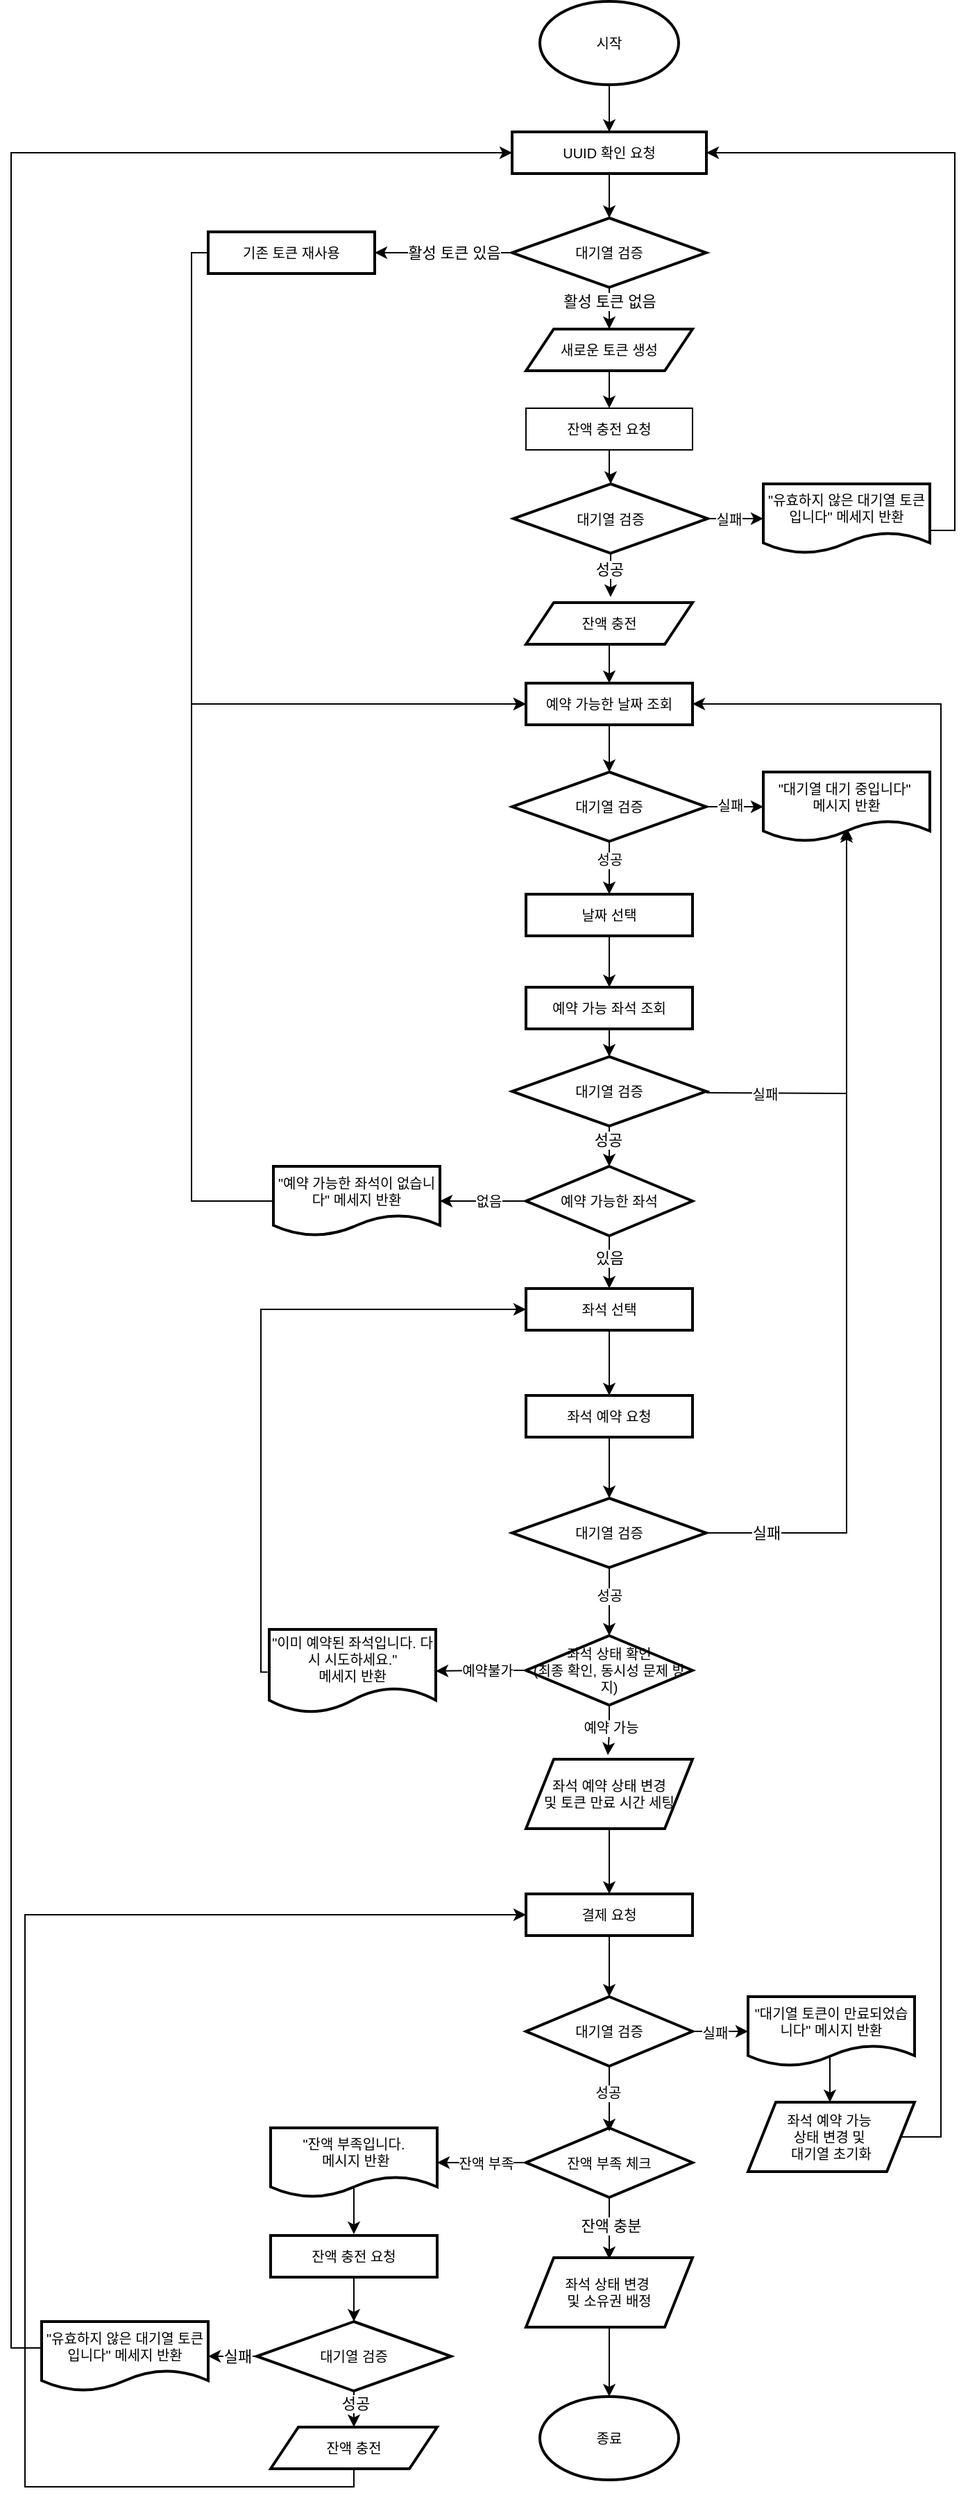 <mxfile version="26.0.2">
  <diagram name="페이지-1" id="uBPCGDuYk_s6mLH2ENLZ">
    <mxGraphModel dx="607" dy="1941" grid="1" gridSize="10" guides="1" tooltips="1" connect="1" arrows="1" fold="1" page="1" pageScale="1" pageWidth="827" pageHeight="1169" math="0" shadow="0">
      <root>
        <mxCell id="0" />
        <mxCell id="1" parent="0" />
        <mxCell id="AryLR2DG_X1RNZSTqgTp-127" value="" style="edgeStyle=orthogonalEdgeStyle;rounded=0;orthogonalLoop=1;jettySize=auto;html=1;" parent="1" edge="1">
          <mxGeometry relative="1" as="geometry">
            <mxPoint x="1880" y="1055" as="sourcePoint" />
          </mxGeometry>
        </mxCell>
        <mxCell id="AryLR2DG_X1RNZSTqgTp-366" style="edgeStyle=orthogonalEdgeStyle;rounded=0;orthogonalLoop=1;jettySize=auto;html=1;entryX=0.5;entryY=0;entryDx=0;entryDy=0;fontSize=10;" parent="1" source="AryLR2DG_X1RNZSTqgTp-323" target="AryLR2DG_X1RNZSTqgTp-324" edge="1">
          <mxGeometry relative="1" as="geometry" />
        </mxCell>
        <mxCell id="AryLR2DG_X1RNZSTqgTp-323" value="시작" style="strokeWidth=2;html=1;shape=mxgraph.flowchart.start_1;whiteSpace=wrap;fontSize=10;" parent="1" vertex="1">
          <mxGeometry x="1261" y="-1130" width="100" height="60" as="geometry" />
        </mxCell>
        <mxCell id="AryLR2DG_X1RNZSTqgTp-368" style="edgeStyle=orthogonalEdgeStyle;rounded=0;orthogonalLoop=1;jettySize=auto;html=1;exitX=0.5;exitY=1;exitDx=0;exitDy=0;entryX=0.5;entryY=0;entryDx=0;entryDy=0;fontSize=10;" parent="1" source="AryLR2DG_X1RNZSTqgTp-324" target="AryLR2DG_X1RNZSTqgTp-325" edge="1">
          <mxGeometry relative="1" as="geometry" />
        </mxCell>
        <mxCell id="AryLR2DG_X1RNZSTqgTp-324" value="UUID 확인 요청" style="whiteSpace=wrap;html=1;strokeWidth=2;fontSize=10;" parent="1" vertex="1">
          <mxGeometry x="1241" y="-1036" width="140" height="30" as="geometry" />
        </mxCell>
        <mxCell id="AryLR2DG_X1RNZSTqgTp-370" style="edgeStyle=orthogonalEdgeStyle;rounded=0;orthogonalLoop=1;jettySize=auto;html=1;entryX=0.5;entryY=0;entryDx=0;entryDy=0;fontSize=10;" parent="1" source="AryLR2DG_X1RNZSTqgTp-325" target="AryLR2DG_X1RNZSTqgTp-326" edge="1">
          <mxGeometry relative="1" as="geometry">
            <mxPoint x="1311" y="-900.0" as="targetPoint" />
          </mxGeometry>
        </mxCell>
        <mxCell id="AryLR2DG_X1RNZSTqgTp-450" value="활성 토큰 없음" style="edgeLabel;html=1;align=center;verticalAlign=middle;resizable=0;points=[];" parent="AryLR2DG_X1RNZSTqgTp-370" vertex="1" connectable="0">
          <mxGeometry x="-0.674" relative="1" as="geometry">
            <mxPoint y="2" as="offset" />
          </mxGeometry>
        </mxCell>
        <mxCell id="AryLR2DG_X1RNZSTqgTp-371" value="" style="edgeStyle=orthogonalEdgeStyle;rounded=0;orthogonalLoop=1;jettySize=auto;html=1;fontSize=10;" parent="1" source="AryLR2DG_X1RNZSTqgTp-325" target="AryLR2DG_X1RNZSTqgTp-354" edge="1">
          <mxGeometry relative="1" as="geometry" />
        </mxCell>
        <mxCell id="AryLR2DG_X1RNZSTqgTp-449" value="활성 토큰 있음" style="edgeLabel;html=1;align=center;verticalAlign=middle;resizable=0;points=[];" parent="AryLR2DG_X1RNZSTqgTp-371" vertex="1" connectable="0">
          <mxGeometry x="-0.154" relative="1" as="geometry">
            <mxPoint as="offset" />
          </mxGeometry>
        </mxCell>
        <mxCell id="AryLR2DG_X1RNZSTqgTp-325" value="대기열 검증" style="rhombus;whiteSpace=wrap;html=1;strokeWidth=2;fontSize=10;" parent="1" vertex="1">
          <mxGeometry x="1241" y="-974" width="140" height="50" as="geometry" />
        </mxCell>
        <mxCell id="AryLR2DG_X1RNZSTqgTp-458" value="" style="edgeStyle=orthogonalEdgeStyle;rounded=0;orthogonalLoop=1;jettySize=auto;html=1;" parent="1" source="AryLR2DG_X1RNZSTqgTp-326" target="AryLR2DG_X1RNZSTqgTp-456" edge="1">
          <mxGeometry relative="1" as="geometry" />
        </mxCell>
        <mxCell id="AryLR2DG_X1RNZSTqgTp-326" value="새로운 토큰 생성" style="shape=parallelogram;perimeter=parallelogramPerimeter;whiteSpace=wrap;html=1;fixedSize=1;strokeWidth=2;fontSize=10;" parent="1" vertex="1">
          <mxGeometry x="1251" y="-894" width="120" height="30" as="geometry" />
        </mxCell>
        <mxCell id="AryLR2DG_X1RNZSTqgTp-462" value="" style="edgeStyle=orthogonalEdgeStyle;rounded=0;orthogonalLoop=1;jettySize=auto;html=1;entryX=0.5;entryY=0;entryDx=0;entryDy=0;" parent="1" source="AryLR2DG_X1RNZSTqgTp-327" target="AryLR2DG_X1RNZSTqgTp-332" edge="1">
          <mxGeometry relative="1" as="geometry" />
        </mxCell>
        <mxCell id="AryLR2DG_X1RNZSTqgTp-327" value="잔액 충전" style="shape=parallelogram;perimeter=parallelogramPerimeter;whiteSpace=wrap;html=1;fixedSize=1;strokeWidth=2;fontSize=10;" parent="1" vertex="1">
          <mxGeometry x="1251" y="-697" width="120" height="30" as="geometry" />
        </mxCell>
        <mxCell id="AryLR2DG_X1RNZSTqgTp-331" value="" style="edgeStyle=orthogonalEdgeStyle;rounded=0;orthogonalLoop=1;jettySize=auto;html=1;fontSize=10;" parent="1" source="AryLR2DG_X1RNZSTqgTp-328" target="AryLR2DG_X1RNZSTqgTp-329" edge="1">
          <mxGeometry relative="1" as="geometry" />
        </mxCell>
        <mxCell id="AryLR2DG_X1RNZSTqgTp-399" value="실패" style="edgeLabel;html=1;align=center;verticalAlign=middle;resizable=0;points=[];fontSize=10;" parent="AryLR2DG_X1RNZSTqgTp-331" vertex="1" connectable="0">
          <mxGeometry x="0.24" relative="1" as="geometry">
            <mxPoint x="-10" as="offset" />
          </mxGeometry>
        </mxCell>
        <mxCell id="AryLR2DG_X1RNZSTqgTp-459" value="" style="edgeStyle=orthogonalEdgeStyle;rounded=0;orthogonalLoop=1;jettySize=auto;html=1;entryX=0.5;entryY=0;entryDx=0;entryDy=0;" parent="1" edge="1">
          <mxGeometry relative="1" as="geometry">
            <mxPoint x="1313" y="-732.5" as="sourcePoint" />
            <mxPoint x="1312" y="-701" as="targetPoint" />
          </mxGeometry>
        </mxCell>
        <mxCell id="AryLR2DG_X1RNZSTqgTp-463" value="성공" style="edgeLabel;html=1;align=center;verticalAlign=middle;resizable=0;points=[];" parent="AryLR2DG_X1RNZSTqgTp-459" vertex="1" connectable="0">
          <mxGeometry x="-0.384" y="1" relative="1" as="geometry">
            <mxPoint x="-2" y="2" as="offset" />
          </mxGeometry>
        </mxCell>
        <mxCell id="AryLR2DG_X1RNZSTqgTp-328" value="대기열 검증" style="rhombus;whiteSpace=wrap;html=1;strokeWidth=2;fontSize=10;" parent="1" vertex="1">
          <mxGeometry x="1242" y="-782.5" width="140" height="50" as="geometry" />
        </mxCell>
        <mxCell id="AryLR2DG_X1RNZSTqgTp-454" style="edgeStyle=orthogonalEdgeStyle;rounded=0;orthogonalLoop=1;jettySize=auto;html=1;entryX=1;entryY=0.5;entryDx=0;entryDy=0;" parent="1" source="AryLR2DG_X1RNZSTqgTp-329" target="AryLR2DG_X1RNZSTqgTp-324" edge="1">
          <mxGeometry relative="1" as="geometry">
            <Array as="points">
              <mxPoint x="1560" y="-749" />
              <mxPoint x="1560" y="-1021" />
            </Array>
          </mxGeometry>
        </mxCell>
        <mxCell id="AryLR2DG_X1RNZSTqgTp-329" value="&lt;font&gt;&quot;유효하지 않은 대기열 토큰입니다&quot; 메세지 반환&lt;/font&gt;" style="shape=document;whiteSpace=wrap;html=1;boundedLbl=1;strokeWidth=2;fontSize=10;" parent="1" vertex="1">
          <mxGeometry x="1422" y="-782.5" width="120" height="50" as="geometry" />
        </mxCell>
        <mxCell id="AryLR2DG_X1RNZSTqgTp-379" value="" style="edgeStyle=orthogonalEdgeStyle;rounded=0;orthogonalLoop=1;jettySize=auto;html=1;fontSize=10;" parent="1" source="AryLR2DG_X1RNZSTqgTp-332" target="AryLR2DG_X1RNZSTqgTp-333" edge="1">
          <mxGeometry relative="1" as="geometry" />
        </mxCell>
        <mxCell id="AryLR2DG_X1RNZSTqgTp-332" value="예약 가능한 날짜 조회" style="whiteSpace=wrap;html=1;strokeWidth=2;fontSize=10;" parent="1" vertex="1">
          <mxGeometry x="1251" y="-639" width="120" height="30" as="geometry" />
        </mxCell>
        <mxCell id="AryLR2DG_X1RNZSTqgTp-339" value="" style="edgeStyle=orthogonalEdgeStyle;rounded=0;orthogonalLoop=1;jettySize=auto;html=1;fontSize=10;" parent="1" source="AryLR2DG_X1RNZSTqgTp-333" target="AryLR2DG_X1RNZSTqgTp-338" edge="1">
          <mxGeometry relative="1" as="geometry" />
        </mxCell>
        <mxCell id="AryLR2DG_X1RNZSTqgTp-401" value="실패" style="edgeLabel;html=1;align=center;verticalAlign=middle;resizable=0;points=[];fontSize=10;" parent="AryLR2DG_X1RNZSTqgTp-339" vertex="1" connectable="0">
          <mxGeometry x="0.32" y="-2" relative="1" as="geometry">
            <mxPoint x="-10" y="-3" as="offset" />
          </mxGeometry>
        </mxCell>
        <mxCell id="AryLR2DG_X1RNZSTqgTp-402" value="" style="edgeStyle=orthogonalEdgeStyle;rounded=0;orthogonalLoop=1;jettySize=auto;html=1;entryX=0.5;entryY=0;entryDx=0;entryDy=0;fontSize=10;" parent="1" source="AryLR2DG_X1RNZSTqgTp-333" target="AryLR2DG_X1RNZSTqgTp-334" edge="1">
          <mxGeometry relative="1" as="geometry" />
        </mxCell>
        <mxCell id="AryLR2DG_X1RNZSTqgTp-404" value="성공" style="edgeLabel;html=1;align=center;verticalAlign=middle;resizable=0;points=[];fontSize=10;" parent="AryLR2DG_X1RNZSTqgTp-402" vertex="1" connectable="0">
          <mxGeometry x="-0.376" relative="1" as="geometry">
            <mxPoint as="offset" />
          </mxGeometry>
        </mxCell>
        <mxCell id="AryLR2DG_X1RNZSTqgTp-333" value="대기열 검증" style="rhombus;whiteSpace=wrap;html=1;strokeWidth=2;fontSize=10;" parent="1" vertex="1">
          <mxGeometry x="1241" y="-575" width="140" height="50" as="geometry" />
        </mxCell>
        <mxCell id="AryLR2DG_X1RNZSTqgTp-403" value="" style="edgeStyle=orthogonalEdgeStyle;rounded=0;orthogonalLoop=1;jettySize=auto;html=1;fontSize=10;" parent="1" source="AryLR2DG_X1RNZSTqgTp-334" edge="1">
          <mxGeometry relative="1" as="geometry">
            <mxPoint x="1311.04" y="-419.983" as="targetPoint" />
          </mxGeometry>
        </mxCell>
        <mxCell id="AryLR2DG_X1RNZSTqgTp-334" value="날짜 선택" style="whiteSpace=wrap;html=1;strokeWidth=2;fontSize=10;" parent="1" vertex="1">
          <mxGeometry x="1251" y="-487" width="120" height="30" as="geometry" />
        </mxCell>
        <mxCell id="AryLR2DG_X1RNZSTqgTp-340" style="edgeStyle=orthogonalEdgeStyle;rounded=0;orthogonalLoop=1;jettySize=auto;html=1;fontSize=10;entryX=0.5;entryY=0.796;entryDx=0;entryDy=0;entryPerimeter=0;" parent="1" target="AryLR2DG_X1RNZSTqgTp-338" edge="1">
          <mxGeometry relative="1" as="geometry">
            <mxPoint x="1380.998" y="-343.98" as="sourcePoint" />
            <mxPoint x="1482" y="-527" as="targetPoint" />
          </mxGeometry>
        </mxCell>
        <mxCell id="AryLR2DG_X1RNZSTqgTp-410" value="실패" style="edgeLabel;html=1;align=center;verticalAlign=middle;resizable=0;points=[];fontSize=10;" parent="AryLR2DG_X1RNZSTqgTp-340" vertex="1" connectable="0">
          <mxGeometry x="-0.716" y="-1" relative="1" as="geometry">
            <mxPoint as="offset" />
          </mxGeometry>
        </mxCell>
        <mxCell id="AryLR2DG_X1RNZSTqgTp-338" value="&quot;대기열 대기 중입니다&quot;&amp;nbsp;&lt;div&gt;메시지 반환&lt;/div&gt;" style="shape=document;whiteSpace=wrap;html=1;boundedLbl=1;strokeWidth=2;fontSize=10;" parent="1" vertex="1">
          <mxGeometry x="1422" y="-575" width="120" height="50" as="geometry" />
        </mxCell>
        <mxCell id="AryLR2DG_X1RNZSTqgTp-383" value="" style="edgeStyle=orthogonalEdgeStyle;rounded=0;orthogonalLoop=1;jettySize=auto;html=1;fontSize=10;" parent="1" source="AryLR2DG_X1RNZSTqgTp-341" target="AryLR2DG_X1RNZSTqgTp-343" edge="1">
          <mxGeometry relative="1" as="geometry" />
        </mxCell>
        <mxCell id="AryLR2DG_X1RNZSTqgTp-341" value="좌석 선택" style="whiteSpace=wrap;html=1;strokeWidth=2;fontSize=10;" parent="1" vertex="1">
          <mxGeometry x="1251" y="-203" width="120" height="30" as="geometry" />
        </mxCell>
        <mxCell id="AryLR2DG_X1RNZSTqgTp-384" value="" style="edgeStyle=orthogonalEdgeStyle;rounded=0;orthogonalLoop=1;jettySize=auto;html=1;fontSize=10;" parent="1" source="AryLR2DG_X1RNZSTqgTp-343" target="AryLR2DG_X1RNZSTqgTp-344" edge="1">
          <mxGeometry relative="1" as="geometry" />
        </mxCell>
        <mxCell id="AryLR2DG_X1RNZSTqgTp-343" value="좌석 예약 요청" style="whiteSpace=wrap;html=1;strokeWidth=2;fontSize=10;" parent="1" vertex="1">
          <mxGeometry x="1251" y="-126" width="120" height="30" as="geometry" />
        </mxCell>
        <mxCell id="AryLR2DG_X1RNZSTqgTp-385" value="" style="edgeStyle=orthogonalEdgeStyle;rounded=0;orthogonalLoop=1;jettySize=auto;html=1;fontSize=10;" parent="1" source="AryLR2DG_X1RNZSTqgTp-344" target="AryLR2DG_X1RNZSTqgTp-346" edge="1">
          <mxGeometry relative="1" as="geometry" />
        </mxCell>
        <mxCell id="AryLR2DG_X1RNZSTqgTp-413" value="성공" style="edgeLabel;html=1;align=center;verticalAlign=middle;resizable=0;points=[];fontSize=10;" parent="AryLR2DG_X1RNZSTqgTp-385" vertex="1" connectable="0">
          <mxGeometry x="-0.205" relative="1" as="geometry">
            <mxPoint as="offset" />
          </mxGeometry>
        </mxCell>
        <mxCell id="AryLR2DG_X1RNZSTqgTp-344" value="대기열 검증" style="rhombus;whiteSpace=wrap;html=1;strokeWidth=2;fontSize=10;" parent="1" vertex="1">
          <mxGeometry x="1241" y="-52" width="140" height="50" as="geometry" />
        </mxCell>
        <mxCell id="AryLR2DG_X1RNZSTqgTp-386" value="" style="edgeStyle=orthogonalEdgeStyle;rounded=0;orthogonalLoop=1;jettySize=auto;html=1;fontSize=10;" parent="1" source="AryLR2DG_X1RNZSTqgTp-346" edge="1">
          <mxGeometry relative="1" as="geometry">
            <mxPoint x="1310" y="133" as="targetPoint" />
          </mxGeometry>
        </mxCell>
        <mxCell id="AryLR2DG_X1RNZSTqgTp-414" value="예약 가능" style="edgeLabel;html=1;align=center;verticalAlign=middle;resizable=0;points=[];fontSize=10;" parent="AryLR2DG_X1RNZSTqgTp-386" vertex="1" connectable="0">
          <mxGeometry x="-0.146" y="1" relative="1" as="geometry">
            <mxPoint as="offset" />
          </mxGeometry>
        </mxCell>
        <mxCell id="AryLR2DG_X1RNZSTqgTp-416" value="" style="edgeStyle=orthogonalEdgeStyle;rounded=0;orthogonalLoop=1;jettySize=auto;html=1;fontSize=10;" parent="1" source="AryLR2DG_X1RNZSTqgTp-346" target="AryLR2DG_X1RNZSTqgTp-415" edge="1">
          <mxGeometry relative="1" as="geometry" />
        </mxCell>
        <mxCell id="AryLR2DG_X1RNZSTqgTp-417" value="예약불가" style="edgeLabel;html=1;align=center;verticalAlign=middle;resizable=0;points=[];fontSize=10;" parent="AryLR2DG_X1RNZSTqgTp-416" vertex="1" connectable="0">
          <mxGeometry x="-0.013" relative="1" as="geometry">
            <mxPoint x="4" as="offset" />
          </mxGeometry>
        </mxCell>
        <mxCell id="AryLR2DG_X1RNZSTqgTp-346" value="좌석 상태 확인&lt;div&gt;(최종 확인, 동시성 문제 방지)&lt;/div&gt;" style="rhombus;whiteSpace=wrap;html=1;strokeWidth=2;fontSize=10;" parent="1" vertex="1">
          <mxGeometry x="1251" y="47" width="120" height="50" as="geometry" />
        </mxCell>
        <mxCell id="AryLR2DG_X1RNZSTqgTp-387" value="" style="edgeStyle=orthogonalEdgeStyle;rounded=0;orthogonalLoop=1;jettySize=auto;html=1;fontSize=10;" parent="1" source="AryLR2DG_X1RNZSTqgTp-347" edge="1">
          <mxGeometry relative="1" as="geometry">
            <mxPoint x="1311" y="496" as="targetPoint" />
          </mxGeometry>
        </mxCell>
        <mxCell id="AryLR2DG_X1RNZSTqgTp-425" value="잔액 충분" style="edgeLabel;html=1;align=center;verticalAlign=middle;resizable=0;points=[];" parent="AryLR2DG_X1RNZSTqgTp-387" vertex="1" connectable="0">
          <mxGeometry x="-0.106" y="1" relative="1" as="geometry">
            <mxPoint as="offset" />
          </mxGeometry>
        </mxCell>
        <mxCell id="AryLR2DG_X1RNZSTqgTp-388" value="" style="edgeStyle=orthogonalEdgeStyle;rounded=0;orthogonalLoop=1;jettySize=auto;html=1;fontSize=10;" parent="1" source="AryLR2DG_X1RNZSTqgTp-347" target="AryLR2DG_X1RNZSTqgTp-364" edge="1">
          <mxGeometry relative="1" as="geometry" />
        </mxCell>
        <mxCell id="AryLR2DG_X1RNZSTqgTp-419" value="잔액 부족" style="edgeLabel;html=1;align=center;verticalAlign=middle;resizable=0;points=[];fontSize=10;" parent="AryLR2DG_X1RNZSTqgTp-388" vertex="1" connectable="0">
          <mxGeometry x="0.068" relative="1" as="geometry">
            <mxPoint x="5" as="offset" />
          </mxGeometry>
        </mxCell>
        <mxCell id="AryLR2DG_X1RNZSTqgTp-347" value="잔액 부족 체크" style="rhombus;whiteSpace=wrap;html=1;strokeWidth=2;fontSize=10;" parent="1" vertex="1">
          <mxGeometry x="1251" y="401.5" width="120" height="50" as="geometry" />
        </mxCell>
        <mxCell id="AryLR2DG_X1RNZSTqgTp-389" value="" style="edgeStyle=orthogonalEdgeStyle;rounded=0;orthogonalLoop=1;jettySize=auto;html=1;fontSize=10;" parent="1" source="AryLR2DG_X1RNZSTqgTp-348" target="AryLR2DG_X1RNZSTqgTp-349" edge="1">
          <mxGeometry relative="1" as="geometry" />
        </mxCell>
        <mxCell id="AryLR2DG_X1RNZSTqgTp-348" value="좌석 예약 상태 변경&lt;div&gt;및&amp;nbsp;&lt;span style=&quot;background-color: transparent; color: light-dark(rgb(0, 0, 0), rgb(255, 255, 255));&quot;&gt;토큰 만료 시간 세팅&lt;/span&gt;&lt;/div&gt;" style="shape=parallelogram;perimeter=parallelogramPerimeter;whiteSpace=wrap;html=1;fixedSize=1;strokeWidth=2;fontSize=10;" parent="1" vertex="1">
          <mxGeometry x="1251" y="136" width="120" height="50" as="geometry" />
        </mxCell>
        <mxCell id="AryLR2DG_X1RNZSTqgTp-390" value="" style="edgeStyle=orthogonalEdgeStyle;rounded=0;orthogonalLoop=1;jettySize=auto;html=1;fontSize=10;" parent="1" source="AryLR2DG_X1RNZSTqgTp-349" target="AryLR2DG_X1RNZSTqgTp-350" edge="1">
          <mxGeometry relative="1" as="geometry" />
        </mxCell>
        <mxCell id="AryLR2DG_X1RNZSTqgTp-349" value="결제 요청" style="whiteSpace=wrap;html=1;strokeWidth=2;fontSize=10;" parent="1" vertex="1">
          <mxGeometry x="1251" y="233" width="120" height="30" as="geometry" />
        </mxCell>
        <mxCell id="AryLR2DG_X1RNZSTqgTp-362" value="" style="edgeStyle=orthogonalEdgeStyle;rounded=0;orthogonalLoop=1;jettySize=auto;html=1;fontSize=10;" parent="1" source="AryLR2DG_X1RNZSTqgTp-350" target="AryLR2DG_X1RNZSTqgTp-357" edge="1">
          <mxGeometry relative="1" as="geometry" />
        </mxCell>
        <mxCell id="AryLR2DG_X1RNZSTqgTp-420" value="실패" style="edgeLabel;html=1;align=center;verticalAlign=middle;resizable=0;points=[];fontSize=10;" parent="AryLR2DG_X1RNZSTqgTp-362" vertex="1" connectable="0">
          <mxGeometry x="-0.208" y="-1" relative="1" as="geometry">
            <mxPoint as="offset" />
          </mxGeometry>
        </mxCell>
        <mxCell id="AryLR2DG_X1RNZSTqgTp-391" value="" style="edgeStyle=orthogonalEdgeStyle;rounded=0;orthogonalLoop=1;jettySize=auto;html=1;fontSize=10;" parent="1" source="AryLR2DG_X1RNZSTqgTp-350" edge="1">
          <mxGeometry relative="1" as="geometry">
            <mxPoint x="1311" y="404" as="targetPoint" />
          </mxGeometry>
        </mxCell>
        <mxCell id="AryLR2DG_X1RNZSTqgTp-421" value="성공" style="edgeLabel;html=1;align=center;verticalAlign=middle;resizable=0;points=[];fontSize=10;" parent="AryLR2DG_X1RNZSTqgTp-391" vertex="1" connectable="0">
          <mxGeometry x="-0.199" y="-1" relative="1" as="geometry">
            <mxPoint as="offset" />
          </mxGeometry>
        </mxCell>
        <mxCell id="AryLR2DG_X1RNZSTqgTp-350" value="대기열 검증" style="rhombus;whiteSpace=wrap;html=1;strokeWidth=2;fontSize=10;" parent="1" vertex="1">
          <mxGeometry x="1251" y="307" width="120" height="50" as="geometry" />
        </mxCell>
        <mxCell id="AryLR2DG_X1RNZSTqgTp-393" value="" style="edgeStyle=orthogonalEdgeStyle;rounded=0;orthogonalLoop=1;jettySize=auto;html=1;fontSize=10;" parent="1" source="AryLR2DG_X1RNZSTqgTp-352" target="AryLR2DG_X1RNZSTqgTp-353" edge="1">
          <mxGeometry relative="1" as="geometry" />
        </mxCell>
        <mxCell id="AryLR2DG_X1RNZSTqgTp-352" value="좌석 상태 변경&amp;nbsp;&lt;div&gt;및 소유권 배정&lt;/div&gt;" style="shape=parallelogram;perimeter=parallelogramPerimeter;whiteSpace=wrap;html=1;fixedSize=1;strokeWidth=2;fontSize=10;" parent="1" vertex="1">
          <mxGeometry x="1251" y="495" width="120" height="50" as="geometry" />
        </mxCell>
        <mxCell id="AryLR2DG_X1RNZSTqgTp-353" value="종료" style="strokeWidth=2;html=1;shape=mxgraph.flowchart.start_1;whiteSpace=wrap;fontSize=10;" parent="1" vertex="1">
          <mxGeometry x="1261" y="595" width="100" height="60" as="geometry" />
        </mxCell>
        <mxCell id="AryLR2DG_X1RNZSTqgTp-455" style="edgeStyle=orthogonalEdgeStyle;rounded=0;orthogonalLoop=1;jettySize=auto;html=1;exitX=0;exitY=0.5;exitDx=0;exitDy=0;entryX=0;entryY=0.5;entryDx=0;entryDy=0;" parent="1" source="AryLR2DG_X1RNZSTqgTp-354" target="AryLR2DG_X1RNZSTqgTp-332" edge="1">
          <mxGeometry relative="1" as="geometry">
            <Array as="points">
              <mxPoint x="1010" y="-949" />
              <mxPoint x="1010" y="-624" />
            </Array>
          </mxGeometry>
        </mxCell>
        <mxCell id="AryLR2DG_X1RNZSTqgTp-354" value="기존 토큰 재사용" style="whiteSpace=wrap;html=1;strokeWidth=2;fontSize=10;" parent="1" vertex="1">
          <mxGeometry x="1022" y="-964" width="120" height="30" as="geometry" />
        </mxCell>
        <mxCell id="AryLR2DG_X1RNZSTqgTp-361" value="" style="edgeStyle=orthogonalEdgeStyle;rounded=0;orthogonalLoop=1;jettySize=auto;html=1;fontSize=10;" parent="1" edge="1">
          <mxGeometry relative="1" as="geometry">
            <mxPoint x="1471" y="349" as="sourcePoint" />
            <mxPoint x="1470" y="383" as="targetPoint" />
          </mxGeometry>
        </mxCell>
        <mxCell id="AryLR2DG_X1RNZSTqgTp-357" value="&quot;대기열 토큰이 만료되었습니다&quot;&amp;nbsp;&lt;span style=&quot;background-color: transparent; color: light-dark(rgb(0, 0, 0), rgb(255, 255, 255));&quot;&gt;메시지 반환&lt;/span&gt;" style="shape=document;whiteSpace=wrap;html=1;boundedLbl=1;strokeWidth=2;fontSize=10;" parent="1" vertex="1">
          <mxGeometry x="1411" y="307" width="120" height="50" as="geometry" />
        </mxCell>
        <mxCell id="AryLR2DG_X1RNZSTqgTp-424" style="edgeStyle=orthogonalEdgeStyle;rounded=0;orthogonalLoop=1;jettySize=auto;html=1;exitX=1;exitY=0.5;exitDx=0;exitDy=0;entryX=1;entryY=0.5;entryDx=0;entryDy=0;fontSize=10;" parent="1" source="AryLR2DG_X1RNZSTqgTp-358" target="AryLR2DG_X1RNZSTqgTp-332" edge="1">
          <mxGeometry relative="1" as="geometry">
            <Array as="points">
              <mxPoint x="1550" y="408" />
              <mxPoint x="1550" y="-624" />
            </Array>
          </mxGeometry>
        </mxCell>
        <mxCell id="AryLR2DG_X1RNZSTqgTp-358" value="좌석 예약 가능&amp;nbsp;&lt;div&gt;상태 변경 및&amp;nbsp;&lt;/div&gt;&lt;div&gt;대기열 초기화&lt;/div&gt;" style="shape=parallelogram;perimeter=parallelogramPerimeter;whiteSpace=wrap;html=1;fixedSize=1;strokeWidth=2;fontSize=10;" parent="1" vertex="1">
          <mxGeometry x="1411" y="383" width="120" height="50" as="geometry" />
        </mxCell>
        <mxCell id="AryLR2DG_X1RNZSTqgTp-477" value="" style="edgeStyle=orthogonalEdgeStyle;rounded=0;orthogonalLoop=1;jettySize=auto;html=1;" parent="1" edge="1">
          <mxGeometry relative="1" as="geometry">
            <mxPoint x="1127" y="445" as="sourcePoint" />
            <mxPoint x="1127" y="478" as="targetPoint" />
          </mxGeometry>
        </mxCell>
        <mxCell id="AryLR2DG_X1RNZSTqgTp-364" value="&quot;잔액 부족입니다.&lt;div&gt;&amp;nbsp;&lt;span style=&quot;background-color: transparent; color: light-dark(rgb(0, 0, 0), rgb(255, 255, 255));&quot;&gt;메시지 반환&lt;/span&gt;&lt;/div&gt;" style="shape=document;whiteSpace=wrap;html=1;boundedLbl=1;strokeWidth=2;fontSize=10;" parent="1" vertex="1">
          <mxGeometry x="1067" y="401.5" width="120" height="50" as="geometry" />
        </mxCell>
        <mxCell id="AryLR2DG_X1RNZSTqgTp-443" style="edgeStyle=orthogonalEdgeStyle;rounded=0;orthogonalLoop=1;jettySize=auto;html=1;entryX=0;entryY=0.5;entryDx=0;entryDy=0;exitX=-0.01;exitY=0.513;exitDx=0;exitDy=0;exitPerimeter=0;" parent="1" source="AryLR2DG_X1RNZSTqgTp-415" target="AryLR2DG_X1RNZSTqgTp-341" edge="1">
          <mxGeometry relative="1" as="geometry">
            <mxPoint x="1060" y="73" as="sourcePoint" />
            <Array as="points">
              <mxPoint x="1060" y="73" />
              <mxPoint x="1060" y="-188" />
            </Array>
          </mxGeometry>
        </mxCell>
        <mxCell id="AryLR2DG_X1RNZSTqgTp-415" value="&quot;이미 예약된 좌석입니다. 다시 시도하세요.&quot; &lt;br&gt;메세지 반환" style="shape=document;whiteSpace=wrap;html=1;boundedLbl=1;strokeWidth=2;fontSize=10;" parent="1" vertex="1">
          <mxGeometry x="1066" y="42.5" width="120" height="60" as="geometry" />
        </mxCell>
        <mxCell id="AryLR2DG_X1RNZSTqgTp-429" value="" style="edgeStyle=orthogonalEdgeStyle;rounded=0;orthogonalLoop=1;jettySize=auto;html=1;fontSize=10;" parent="1" source="AryLR2DG_X1RNZSTqgTp-431" target="AryLR2DG_X1RNZSTqgTp-432" edge="1">
          <mxGeometry relative="1" as="geometry" />
        </mxCell>
        <mxCell id="AryLR2DG_X1RNZSTqgTp-430" value="없음" style="edgeLabel;html=1;align=center;verticalAlign=middle;resizable=0;points=[];fontSize=10;" parent="AryLR2DG_X1RNZSTqgTp-429" vertex="1" connectable="0">
          <mxGeometry x="0.28" relative="1" as="geometry">
            <mxPoint x="12" as="offset" />
          </mxGeometry>
        </mxCell>
        <mxCell id="AryLR2DG_X1RNZSTqgTp-441" value="" style="edgeStyle=orthogonalEdgeStyle;rounded=0;orthogonalLoop=1;jettySize=auto;html=1;entryX=0.5;entryY=0;entryDx=0;entryDy=0;" parent="1" source="AryLR2DG_X1RNZSTqgTp-431" target="AryLR2DG_X1RNZSTqgTp-341" edge="1">
          <mxGeometry relative="1" as="geometry" />
        </mxCell>
        <mxCell id="AryLR2DG_X1RNZSTqgTp-442" value="있음" style="edgeLabel;html=1;align=center;verticalAlign=middle;resizable=0;points=[];" parent="AryLR2DG_X1RNZSTqgTp-441" vertex="1" connectable="0">
          <mxGeometry x="-0.266" relative="1" as="geometry">
            <mxPoint as="offset" />
          </mxGeometry>
        </mxCell>
        <mxCell id="AryLR2DG_X1RNZSTqgTp-431" value="예약 가능한 좌석" style="rhombus;whiteSpace=wrap;html=1;strokeWidth=2;fontSize=10;" parent="1" vertex="1">
          <mxGeometry x="1251" y="-291" width="120" height="50" as="geometry" />
        </mxCell>
        <mxCell id="AryLR2DG_X1RNZSTqgTp-486" style="edgeStyle=orthogonalEdgeStyle;rounded=0;orthogonalLoop=1;jettySize=auto;html=1;exitX=0;exitY=0.5;exitDx=0;exitDy=0;entryX=0;entryY=0.5;entryDx=0;entryDy=0;" parent="1" source="AryLR2DG_X1RNZSTqgTp-432" target="AryLR2DG_X1RNZSTqgTp-332" edge="1">
          <mxGeometry relative="1" as="geometry">
            <Array as="points">
              <mxPoint x="1010" y="-266" />
              <mxPoint x="1010" y="-624" />
            </Array>
          </mxGeometry>
        </mxCell>
        <mxCell id="AryLR2DG_X1RNZSTqgTp-432" value="&quot;예약 가능한 좌석이 없습니다&quot; 메세지 반환" style="shape=document;whiteSpace=wrap;html=1;boundedLbl=1;strokeWidth=2;fontSize=10;" parent="1" vertex="1">
          <mxGeometry x="1069" y="-291" width="120" height="50" as="geometry" />
        </mxCell>
        <mxCell id="AryLR2DG_X1RNZSTqgTp-436" value="" style="edgeStyle=orthogonalEdgeStyle;rounded=0;orthogonalLoop=1;jettySize=auto;html=1;" parent="1" source="AryLR2DG_X1RNZSTqgTp-433" target="AryLR2DG_X1RNZSTqgTp-435" edge="1">
          <mxGeometry relative="1" as="geometry" />
        </mxCell>
        <mxCell id="AryLR2DG_X1RNZSTqgTp-433" value="예약 가능 좌석 조회" style="rounded=0;whiteSpace=wrap;html=1;fontSize=10;strokeWidth=2;" parent="1" vertex="1">
          <mxGeometry x="1251" y="-420" width="120" height="30" as="geometry" />
        </mxCell>
        <mxCell id="AryLR2DG_X1RNZSTqgTp-439" value="" style="edgeStyle=orthogonalEdgeStyle;rounded=0;orthogonalLoop=1;jettySize=auto;html=1;" parent="1" source="AryLR2DG_X1RNZSTqgTp-435" target="AryLR2DG_X1RNZSTqgTp-431" edge="1">
          <mxGeometry relative="1" as="geometry" />
        </mxCell>
        <mxCell id="AryLR2DG_X1RNZSTqgTp-440" value="성공" style="edgeLabel;html=1;align=center;verticalAlign=middle;resizable=0;points=[];" parent="AryLR2DG_X1RNZSTqgTp-439" vertex="1" connectable="0">
          <mxGeometry x="-0.685" y="-2" relative="1" as="geometry">
            <mxPoint x="1" y="2" as="offset" />
          </mxGeometry>
        </mxCell>
        <mxCell id="AryLR2DG_X1RNZSTqgTp-435" value="대기열 검증" style="rhombus;whiteSpace=wrap;html=1;strokeWidth=2;fontSize=10;" parent="1" vertex="1">
          <mxGeometry x="1241" y="-370" width="140" height="50" as="geometry" />
        </mxCell>
        <mxCell id="AryLR2DG_X1RNZSTqgTp-446" style="edgeStyle=orthogonalEdgeStyle;rounded=0;orthogonalLoop=1;jettySize=auto;html=1;exitX=1;exitY=0.5;exitDx=0;exitDy=0;entryX=0.5;entryY=0.837;entryDx=0;entryDy=0;entryPerimeter=0;" parent="1" source="AryLR2DG_X1RNZSTqgTp-344" target="AryLR2DG_X1RNZSTqgTp-338" edge="1">
          <mxGeometry relative="1" as="geometry" />
        </mxCell>
        <mxCell id="AryLR2DG_X1RNZSTqgTp-447" value="실패" style="edgeLabel;html=1;align=center;verticalAlign=middle;resizable=0;points=[];" parent="AryLR2DG_X1RNZSTqgTp-446" vertex="1" connectable="0">
          <mxGeometry x="-0.86" relative="1" as="geometry">
            <mxPoint as="offset" />
          </mxGeometry>
        </mxCell>
        <mxCell id="AryLR2DG_X1RNZSTqgTp-457" value="" style="edgeStyle=orthogonalEdgeStyle;rounded=0;orthogonalLoop=1;jettySize=auto;html=1;" parent="1" source="AryLR2DG_X1RNZSTqgTp-456" target="AryLR2DG_X1RNZSTqgTp-328" edge="1">
          <mxGeometry relative="1" as="geometry" />
        </mxCell>
        <mxCell id="AryLR2DG_X1RNZSTqgTp-456" value="&lt;font style=&quot;font-size: 10px;&quot;&gt;잔액 충전 요청&lt;/font&gt;" style="rounded=0;whiteSpace=wrap;html=1;" parent="1" vertex="1">
          <mxGeometry x="1251" y="-837" width="120" height="30" as="geometry" />
        </mxCell>
        <mxCell id="AryLR2DG_X1RNZSTqgTp-481" style="edgeStyle=orthogonalEdgeStyle;rounded=0;orthogonalLoop=1;jettySize=auto;html=1;entryX=0;entryY=0.5;entryDx=0;entryDy=0;" parent="1" source="AryLR2DG_X1RNZSTqgTp-467" target="AryLR2DG_X1RNZSTqgTp-349" edge="1">
          <mxGeometry relative="1" as="geometry">
            <Array as="points">
              <mxPoint x="1127" y="660" />
              <mxPoint x="890" y="660" />
              <mxPoint x="890" y="248" />
            </Array>
          </mxGeometry>
        </mxCell>
        <mxCell id="AryLR2DG_X1RNZSTqgTp-467" value="잔액 충전" style="shape=parallelogram;perimeter=parallelogramPerimeter;whiteSpace=wrap;html=1;fixedSize=1;strokeWidth=2;fontSize=10;" parent="1" vertex="1">
          <mxGeometry x="1067" y="617" width="120" height="30" as="geometry" />
        </mxCell>
        <mxCell id="AryLR2DG_X1RNZSTqgTp-479" value="" style="edgeStyle=orthogonalEdgeStyle;rounded=0;orthogonalLoop=1;jettySize=auto;html=1;" parent="1" source="AryLR2DG_X1RNZSTqgTp-472" target="AryLR2DG_X1RNZSTqgTp-467" edge="1">
          <mxGeometry relative="1" as="geometry" />
        </mxCell>
        <mxCell id="AryLR2DG_X1RNZSTqgTp-483" value="성공" style="edgeLabel;html=1;align=center;verticalAlign=middle;resizable=0;points=[];" parent="AryLR2DG_X1RNZSTqgTp-479" vertex="1" connectable="0">
          <mxGeometry x="0.348" y="1" relative="1" as="geometry">
            <mxPoint as="offset" />
          </mxGeometry>
        </mxCell>
        <mxCell id="AryLR2DG_X1RNZSTqgTp-480" value="" style="edgeStyle=orthogonalEdgeStyle;rounded=0;orthogonalLoop=1;jettySize=auto;html=1;" parent="1" source="AryLR2DG_X1RNZSTqgTp-472" target="AryLR2DG_X1RNZSTqgTp-473" edge="1">
          <mxGeometry relative="1" as="geometry" />
        </mxCell>
        <mxCell id="AryLR2DG_X1RNZSTqgTp-482" value="실패" style="edgeLabel;html=1;align=center;verticalAlign=middle;resizable=0;points=[];" parent="AryLR2DG_X1RNZSTqgTp-480" vertex="1" connectable="0">
          <mxGeometry x="0.2" relative="1" as="geometry">
            <mxPoint x="3" as="offset" />
          </mxGeometry>
        </mxCell>
        <mxCell id="AryLR2DG_X1RNZSTqgTp-472" value="대기열 검증" style="rhombus;whiteSpace=wrap;html=1;strokeWidth=2;fontSize=10;" parent="1" vertex="1">
          <mxGeometry x="1057" y="541" width="140" height="50" as="geometry" />
        </mxCell>
        <mxCell id="AryLR2DG_X1RNZSTqgTp-484" style="edgeStyle=orthogonalEdgeStyle;rounded=0;orthogonalLoop=1;jettySize=auto;html=1;entryX=0;entryY=0.5;entryDx=0;entryDy=0;exitX=-0.007;exitY=0.379;exitDx=0;exitDy=0;exitPerimeter=0;" parent="1" source="AryLR2DG_X1RNZSTqgTp-473" target="AryLR2DG_X1RNZSTqgTp-324" edge="1">
          <mxGeometry relative="1" as="geometry">
            <Array as="points">
              <mxPoint x="880" y="560" />
              <mxPoint x="880" y="-1021" />
            </Array>
          </mxGeometry>
        </mxCell>
        <mxCell id="AryLR2DG_X1RNZSTqgTp-473" value="&lt;font&gt;&quot;유효하지 않은 대기열 토큰입니다&quot; 메세지 반환&lt;/font&gt;" style="shape=document;whiteSpace=wrap;html=1;boundedLbl=1;strokeWidth=2;fontSize=10;" parent="1" vertex="1">
          <mxGeometry x="902" y="541" width="120" height="50" as="geometry" />
        </mxCell>
        <mxCell id="AryLR2DG_X1RNZSTqgTp-478" value="" style="edgeStyle=orthogonalEdgeStyle;rounded=0;orthogonalLoop=1;jettySize=auto;html=1;" parent="1" source="AryLR2DG_X1RNZSTqgTp-475" target="AryLR2DG_X1RNZSTqgTp-472" edge="1">
          <mxGeometry relative="1" as="geometry" />
        </mxCell>
        <mxCell id="AryLR2DG_X1RNZSTqgTp-475" value="&lt;font style=&quot;font-size: 10px;&quot;&gt;잔액 충전 요청&lt;/font&gt;" style="rounded=0;whiteSpace=wrap;html=1;strokeWidth=2;" parent="1" vertex="1">
          <mxGeometry x="1067" y="479" width="120" height="30" as="geometry" />
        </mxCell>
      </root>
    </mxGraphModel>
  </diagram>
</mxfile>
